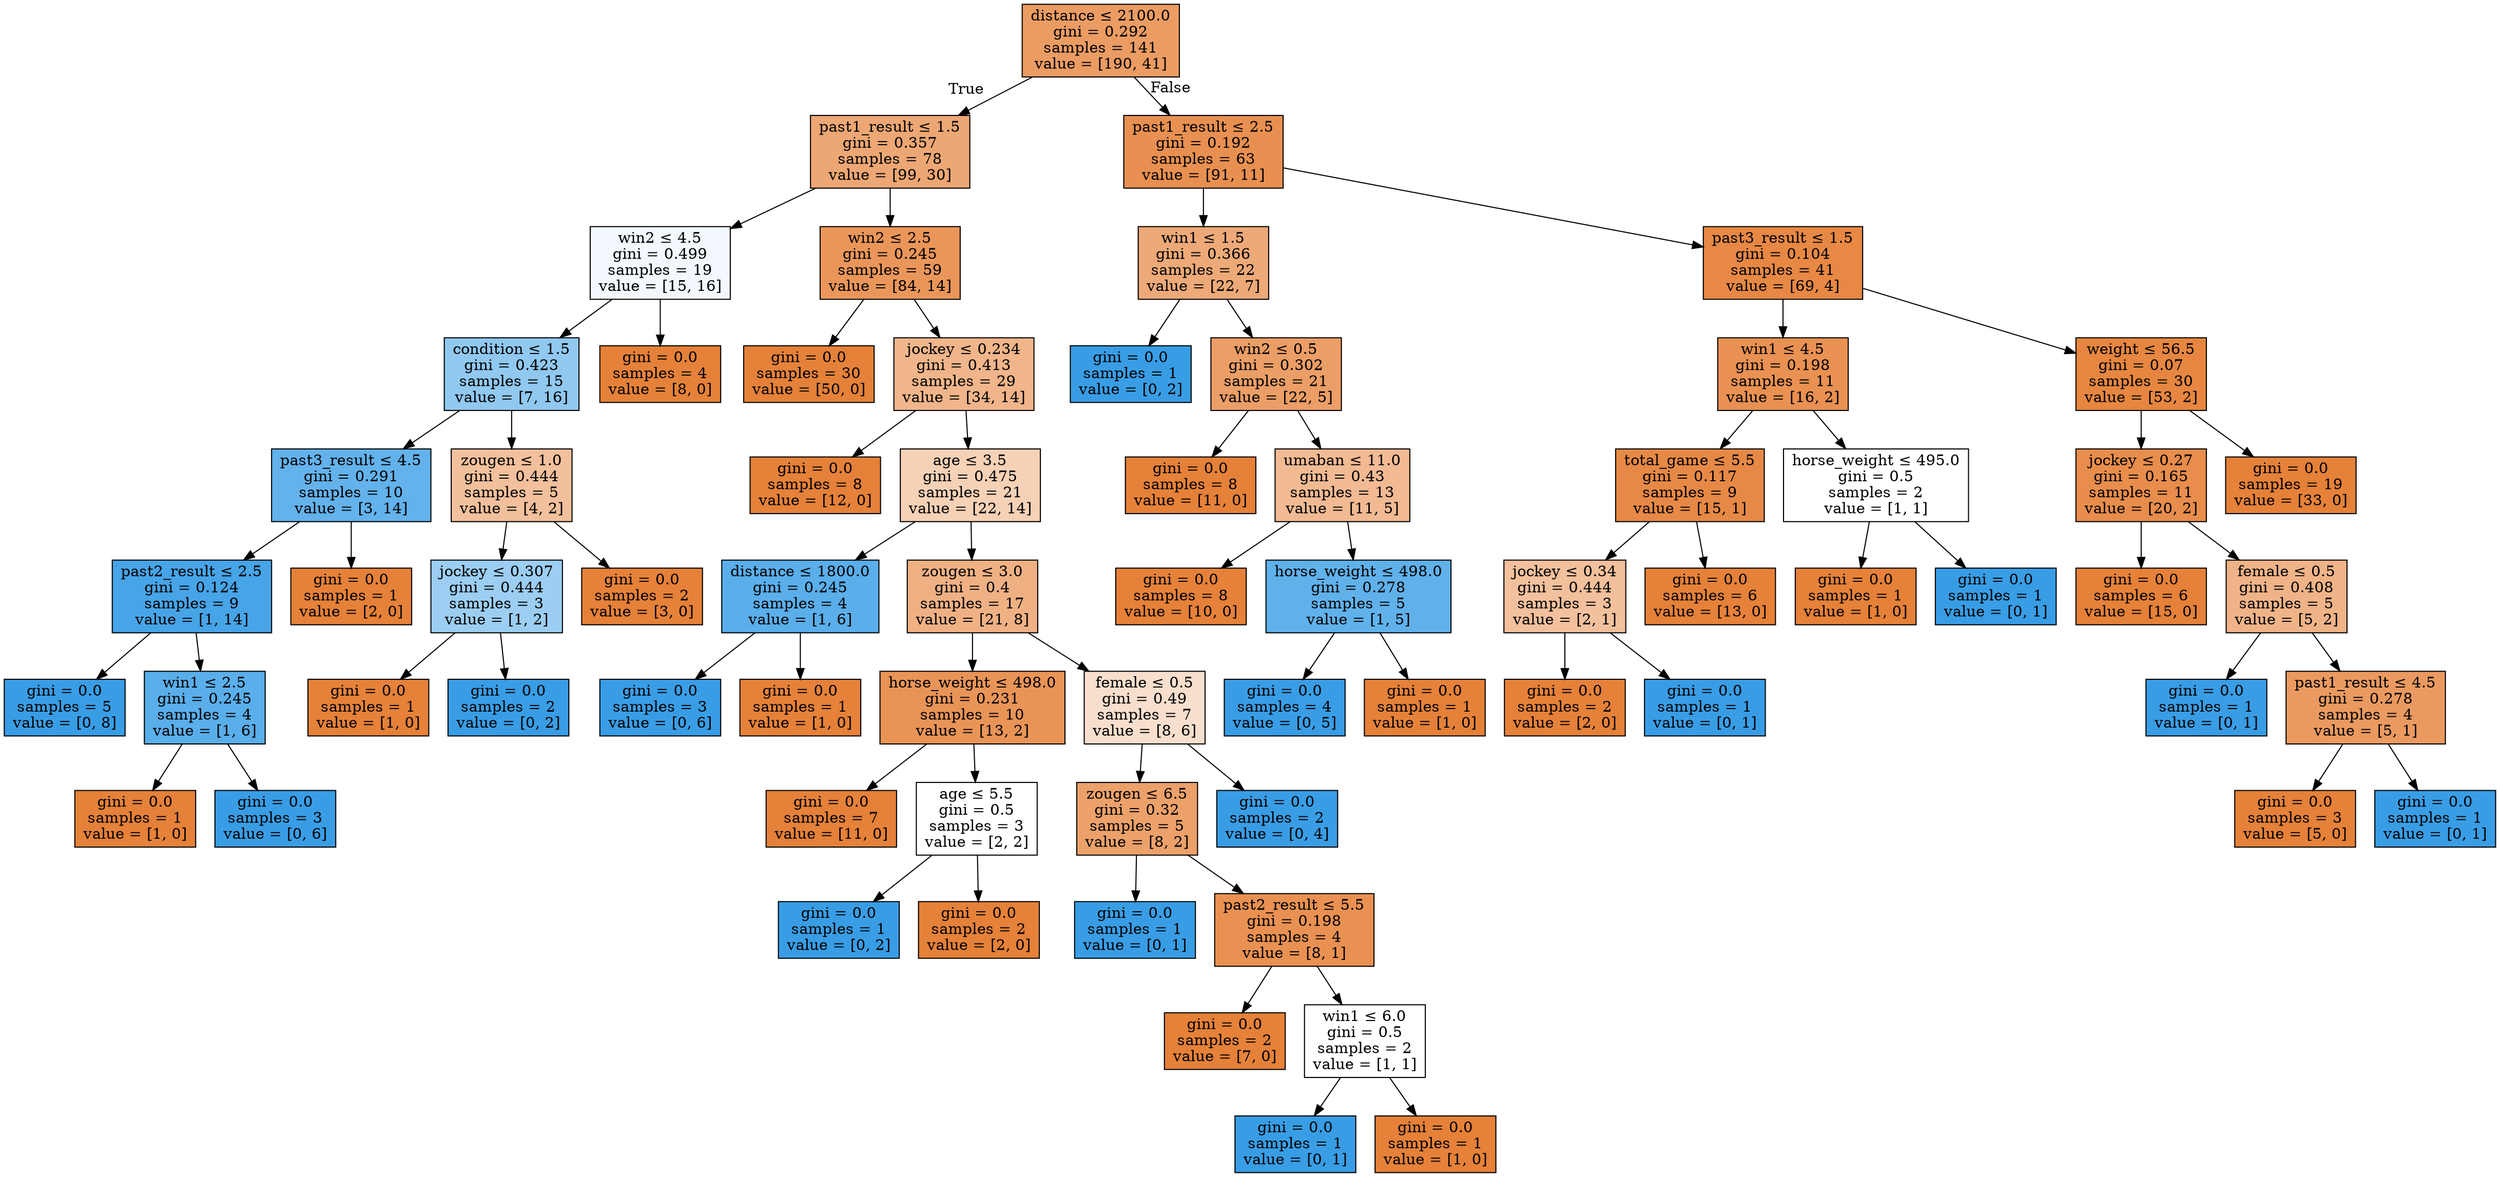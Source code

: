 digraph Tree {
node [shape=box, style="filled", color="black"] ;
0 [label=<distance &le; 2100.0<br/>gini = 0.292<br/>samples = 141<br/>value = [190, 41]>, fillcolor="#e58139c8"] ;
1 [label=<past1_result &le; 1.5<br/>gini = 0.357<br/>samples = 78<br/>value = [99, 30]>, fillcolor="#e58139b2"] ;
0 -> 1 [labeldistance=2.5, labelangle=45, headlabel="True"] ;
2 [label=<win2 &le; 4.5<br/>gini = 0.499<br/>samples = 19<br/>value = [15, 16]>, fillcolor="#399de510"] ;
1 -> 2 ;
3 [label=<condition &le; 1.5<br/>gini = 0.423<br/>samples = 15<br/>value = [7, 16]>, fillcolor="#399de58f"] ;
2 -> 3 ;
4 [label=<past3_result &le; 4.5<br/>gini = 0.291<br/>samples = 10<br/>value = [3, 14]>, fillcolor="#399de5c8"] ;
3 -> 4 ;
5 [label=<past2_result &le; 2.5<br/>gini = 0.124<br/>samples = 9<br/>value = [1, 14]>, fillcolor="#399de5ed"] ;
4 -> 5 ;
6 [label=<gini = 0.0<br/>samples = 5<br/>value = [0, 8]>, fillcolor="#399de5ff"] ;
5 -> 6 ;
7 [label=<win1 &le; 2.5<br/>gini = 0.245<br/>samples = 4<br/>value = [1, 6]>, fillcolor="#399de5d4"] ;
5 -> 7 ;
8 [label=<gini = 0.0<br/>samples = 1<br/>value = [1, 0]>, fillcolor="#e58139ff"] ;
7 -> 8 ;
9 [label=<gini = 0.0<br/>samples = 3<br/>value = [0, 6]>, fillcolor="#399de5ff"] ;
7 -> 9 ;
10 [label=<gini = 0.0<br/>samples = 1<br/>value = [2, 0]>, fillcolor="#e58139ff"] ;
4 -> 10 ;
11 [label=<zougen &le; 1.0<br/>gini = 0.444<br/>samples = 5<br/>value = [4, 2]>, fillcolor="#e581397f"] ;
3 -> 11 ;
12 [label=<jockey &le; 0.307<br/>gini = 0.444<br/>samples = 3<br/>value = [1, 2]>, fillcolor="#399de57f"] ;
11 -> 12 ;
13 [label=<gini = 0.0<br/>samples = 1<br/>value = [1, 0]>, fillcolor="#e58139ff"] ;
12 -> 13 ;
14 [label=<gini = 0.0<br/>samples = 2<br/>value = [0, 2]>, fillcolor="#399de5ff"] ;
12 -> 14 ;
15 [label=<gini = 0.0<br/>samples = 2<br/>value = [3, 0]>, fillcolor="#e58139ff"] ;
11 -> 15 ;
16 [label=<gini = 0.0<br/>samples = 4<br/>value = [8, 0]>, fillcolor="#e58139ff"] ;
2 -> 16 ;
17 [label=<win2 &le; 2.5<br/>gini = 0.245<br/>samples = 59<br/>value = [84, 14]>, fillcolor="#e58139d4"] ;
1 -> 17 ;
18 [label=<gini = 0.0<br/>samples = 30<br/>value = [50, 0]>, fillcolor="#e58139ff"] ;
17 -> 18 ;
19 [label=<jockey &le; 0.234<br/>gini = 0.413<br/>samples = 29<br/>value = [34, 14]>, fillcolor="#e5813996"] ;
17 -> 19 ;
20 [label=<gini = 0.0<br/>samples = 8<br/>value = [12, 0]>, fillcolor="#e58139ff"] ;
19 -> 20 ;
21 [label=<age &le; 3.5<br/>gini = 0.475<br/>samples = 21<br/>value = [22, 14]>, fillcolor="#e581395d"] ;
19 -> 21 ;
22 [label=<distance &le; 1800.0<br/>gini = 0.245<br/>samples = 4<br/>value = [1, 6]>, fillcolor="#399de5d4"] ;
21 -> 22 ;
23 [label=<gini = 0.0<br/>samples = 3<br/>value = [0, 6]>, fillcolor="#399de5ff"] ;
22 -> 23 ;
24 [label=<gini = 0.0<br/>samples = 1<br/>value = [1, 0]>, fillcolor="#e58139ff"] ;
22 -> 24 ;
25 [label=<zougen &le; 3.0<br/>gini = 0.4<br/>samples = 17<br/>value = [21, 8]>, fillcolor="#e581399e"] ;
21 -> 25 ;
26 [label=<horse_weight &le; 498.0<br/>gini = 0.231<br/>samples = 10<br/>value = [13, 2]>, fillcolor="#e58139d8"] ;
25 -> 26 ;
27 [label=<gini = 0.0<br/>samples = 7<br/>value = [11, 0]>, fillcolor="#e58139ff"] ;
26 -> 27 ;
28 [label=<age &le; 5.5<br/>gini = 0.5<br/>samples = 3<br/>value = [2, 2]>, fillcolor="#e5813900"] ;
26 -> 28 ;
29 [label=<gini = 0.0<br/>samples = 1<br/>value = [0, 2]>, fillcolor="#399de5ff"] ;
28 -> 29 ;
30 [label=<gini = 0.0<br/>samples = 2<br/>value = [2, 0]>, fillcolor="#e58139ff"] ;
28 -> 30 ;
31 [label=<female &le; 0.5<br/>gini = 0.49<br/>samples = 7<br/>value = [8, 6]>, fillcolor="#e5813940"] ;
25 -> 31 ;
32 [label=<zougen &le; 6.5<br/>gini = 0.32<br/>samples = 5<br/>value = [8, 2]>, fillcolor="#e58139bf"] ;
31 -> 32 ;
33 [label=<gini = 0.0<br/>samples = 1<br/>value = [0, 1]>, fillcolor="#399de5ff"] ;
32 -> 33 ;
34 [label=<past2_result &le; 5.5<br/>gini = 0.198<br/>samples = 4<br/>value = [8, 1]>, fillcolor="#e58139df"] ;
32 -> 34 ;
35 [label=<gini = 0.0<br/>samples = 2<br/>value = [7, 0]>, fillcolor="#e58139ff"] ;
34 -> 35 ;
36 [label=<win1 &le; 6.0<br/>gini = 0.5<br/>samples = 2<br/>value = [1, 1]>, fillcolor="#e5813900"] ;
34 -> 36 ;
37 [label=<gini = 0.0<br/>samples = 1<br/>value = [0, 1]>, fillcolor="#399de5ff"] ;
36 -> 37 ;
38 [label=<gini = 0.0<br/>samples = 1<br/>value = [1, 0]>, fillcolor="#e58139ff"] ;
36 -> 38 ;
39 [label=<gini = 0.0<br/>samples = 2<br/>value = [0, 4]>, fillcolor="#399de5ff"] ;
31 -> 39 ;
40 [label=<past1_result &le; 2.5<br/>gini = 0.192<br/>samples = 63<br/>value = [91, 11]>, fillcolor="#e58139e0"] ;
0 -> 40 [labeldistance=2.5, labelangle=-45, headlabel="False"] ;
41 [label=<win1 &le; 1.5<br/>gini = 0.366<br/>samples = 22<br/>value = [22, 7]>, fillcolor="#e58139ae"] ;
40 -> 41 ;
42 [label=<gini = 0.0<br/>samples = 1<br/>value = [0, 2]>, fillcolor="#399de5ff"] ;
41 -> 42 ;
43 [label=<win2 &le; 0.5<br/>gini = 0.302<br/>samples = 21<br/>value = [22, 5]>, fillcolor="#e58139c5"] ;
41 -> 43 ;
44 [label=<gini = 0.0<br/>samples = 8<br/>value = [11, 0]>, fillcolor="#e58139ff"] ;
43 -> 44 ;
45 [label=<umaban &le; 11.0<br/>gini = 0.43<br/>samples = 13<br/>value = [11, 5]>, fillcolor="#e581398b"] ;
43 -> 45 ;
46 [label=<gini = 0.0<br/>samples = 8<br/>value = [10, 0]>, fillcolor="#e58139ff"] ;
45 -> 46 ;
47 [label=<horse_weight &le; 498.0<br/>gini = 0.278<br/>samples = 5<br/>value = [1, 5]>, fillcolor="#399de5cc"] ;
45 -> 47 ;
48 [label=<gini = 0.0<br/>samples = 4<br/>value = [0, 5]>, fillcolor="#399de5ff"] ;
47 -> 48 ;
49 [label=<gini = 0.0<br/>samples = 1<br/>value = [1, 0]>, fillcolor="#e58139ff"] ;
47 -> 49 ;
50 [label=<past3_result &le; 1.5<br/>gini = 0.104<br/>samples = 41<br/>value = [69, 4]>, fillcolor="#e58139f0"] ;
40 -> 50 ;
51 [label=<win1 &le; 4.5<br/>gini = 0.198<br/>samples = 11<br/>value = [16, 2]>, fillcolor="#e58139df"] ;
50 -> 51 ;
52 [label=<total_game &le; 5.5<br/>gini = 0.117<br/>samples = 9<br/>value = [15, 1]>, fillcolor="#e58139ee"] ;
51 -> 52 ;
53 [label=<jockey &le; 0.34<br/>gini = 0.444<br/>samples = 3<br/>value = [2, 1]>, fillcolor="#e581397f"] ;
52 -> 53 ;
54 [label=<gini = 0.0<br/>samples = 2<br/>value = [2, 0]>, fillcolor="#e58139ff"] ;
53 -> 54 ;
55 [label=<gini = 0.0<br/>samples = 1<br/>value = [0, 1]>, fillcolor="#399de5ff"] ;
53 -> 55 ;
56 [label=<gini = 0.0<br/>samples = 6<br/>value = [13, 0]>, fillcolor="#e58139ff"] ;
52 -> 56 ;
57 [label=<horse_weight &le; 495.0<br/>gini = 0.5<br/>samples = 2<br/>value = [1, 1]>, fillcolor="#e5813900"] ;
51 -> 57 ;
58 [label=<gini = 0.0<br/>samples = 1<br/>value = [1, 0]>, fillcolor="#e58139ff"] ;
57 -> 58 ;
59 [label=<gini = 0.0<br/>samples = 1<br/>value = [0, 1]>, fillcolor="#399de5ff"] ;
57 -> 59 ;
60 [label=<weight &le; 56.5<br/>gini = 0.07<br/>samples = 30<br/>value = [53, 2]>, fillcolor="#e58139f5"] ;
50 -> 60 ;
61 [label=<jockey &le; 0.27<br/>gini = 0.165<br/>samples = 11<br/>value = [20, 2]>, fillcolor="#e58139e6"] ;
60 -> 61 ;
62 [label=<gini = 0.0<br/>samples = 6<br/>value = [15, 0]>, fillcolor="#e58139ff"] ;
61 -> 62 ;
63 [label=<female &le; 0.5<br/>gini = 0.408<br/>samples = 5<br/>value = [5, 2]>, fillcolor="#e5813999"] ;
61 -> 63 ;
64 [label=<gini = 0.0<br/>samples = 1<br/>value = [0, 1]>, fillcolor="#399de5ff"] ;
63 -> 64 ;
65 [label=<past1_result &le; 4.5<br/>gini = 0.278<br/>samples = 4<br/>value = [5, 1]>, fillcolor="#e58139cc"] ;
63 -> 65 ;
66 [label=<gini = 0.0<br/>samples = 3<br/>value = [5, 0]>, fillcolor="#e58139ff"] ;
65 -> 66 ;
67 [label=<gini = 0.0<br/>samples = 1<br/>value = [0, 1]>, fillcolor="#399de5ff"] ;
65 -> 67 ;
68 [label=<gini = 0.0<br/>samples = 19<br/>value = [33, 0]>, fillcolor="#e58139ff"] ;
60 -> 68 ;
}